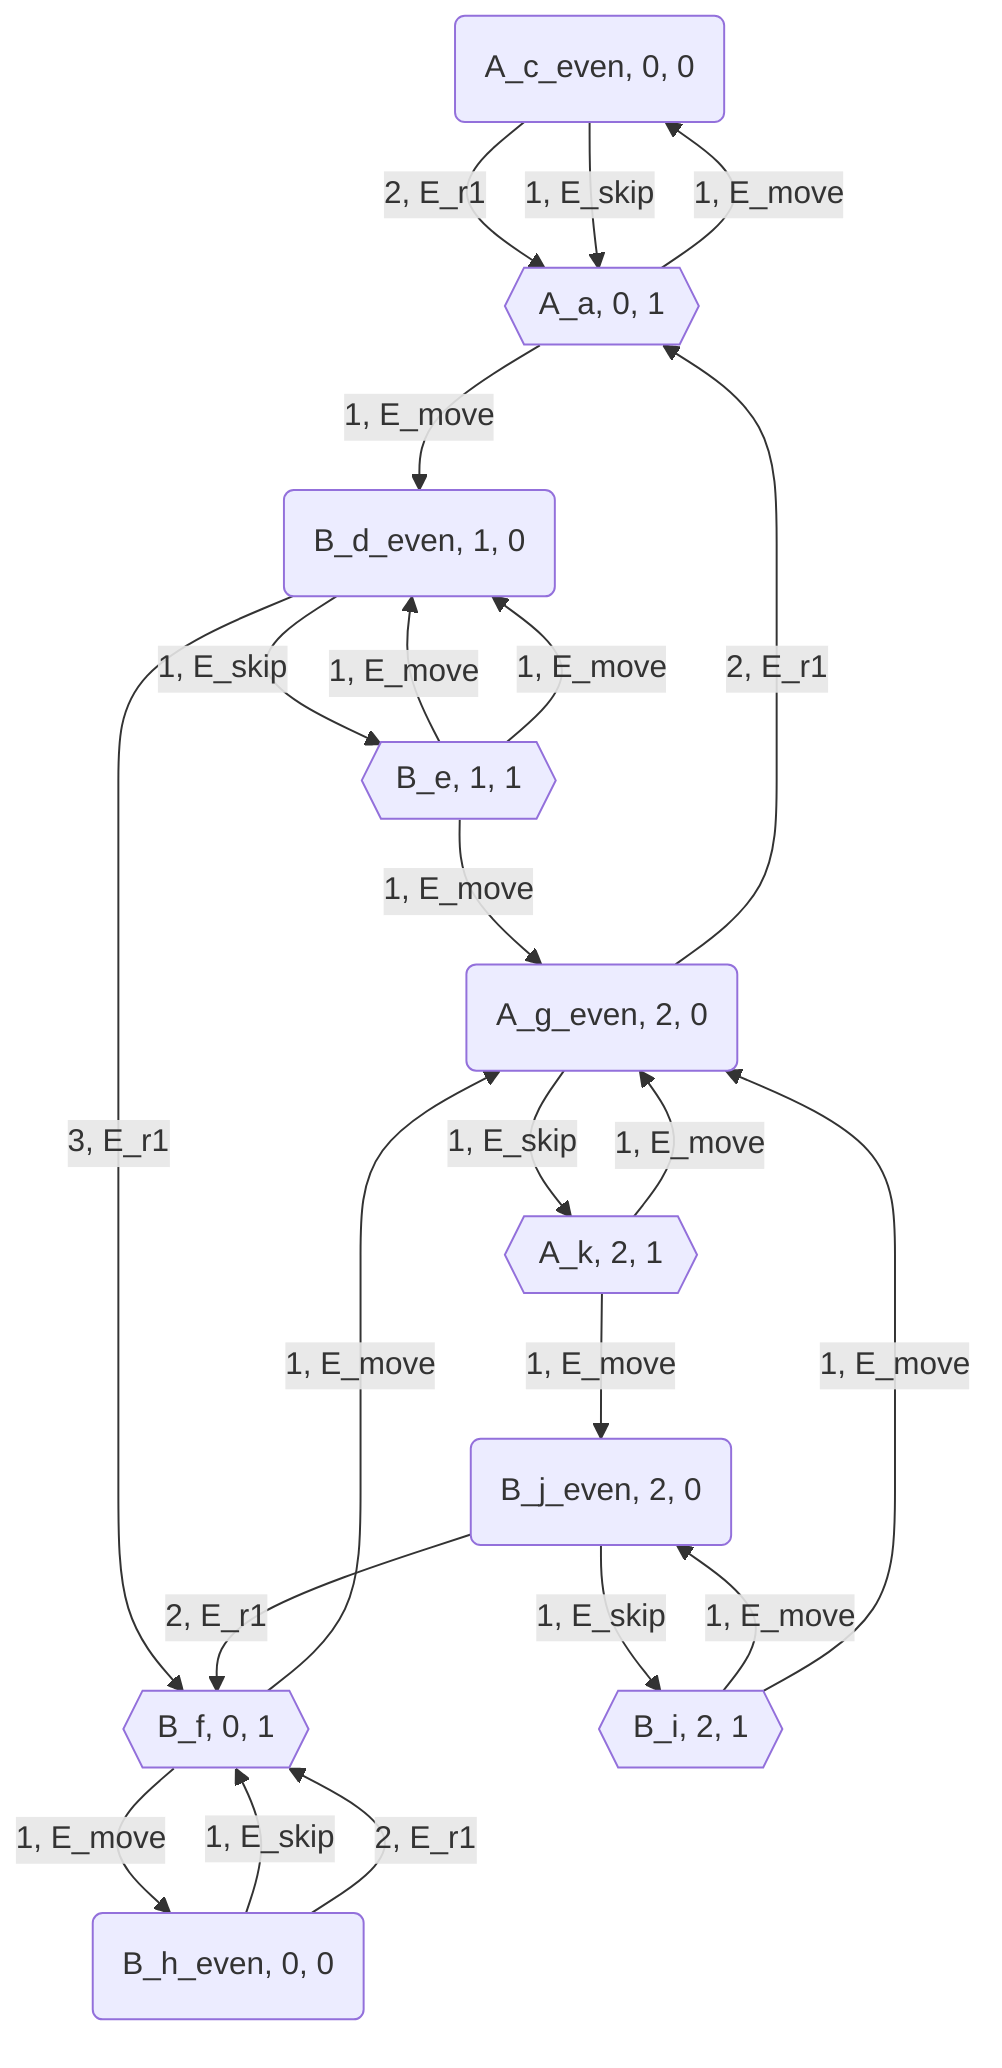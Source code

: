%% 1-Register game expansion based on the `rg_example.mmd`
%% Odd should win this, even though the underlying PG will be won by Even
%% Round owned by even, Hexagon owned by odd
flowchart TD
    C(A_c_even, 0, 0) -->|2, E_r1| A
    C -->|1, E_skip| A
    A{{A_a, 0, 1}} -->|1, E_move| D
    A -->|1, E_move| C
    G(A_g_even, 2, 0) -->|1, E_skip| K
    G -->|2, E_r1| A
    K{{A_k, 2, 1}} -->|1, E_move| G
    K -->|1, E_move| J
    D(B_d_even, 1, 0) -->|1, E_skip| E
    D -->|3, E_r1| F
    E{{B_e, 1, 1}} -->|1, E_move| D
    E -->|1, E_move| G
    E -->|1, E_move| D
    F{{B_f, 0, 1}} -->|1, E_move| H
    F -->|1, E_move| G
    H(B_h_even, 0, 0) -->|1, E_skip| F
    H -->|2, E_r1| F
    J(B_j_even, 2, 0) -->|1, E_skip| I
    J -->|2, E_r1| F
    I{{B_i, 2, 1}} -->|1, E_move| J
    I -->|1, E_move| G